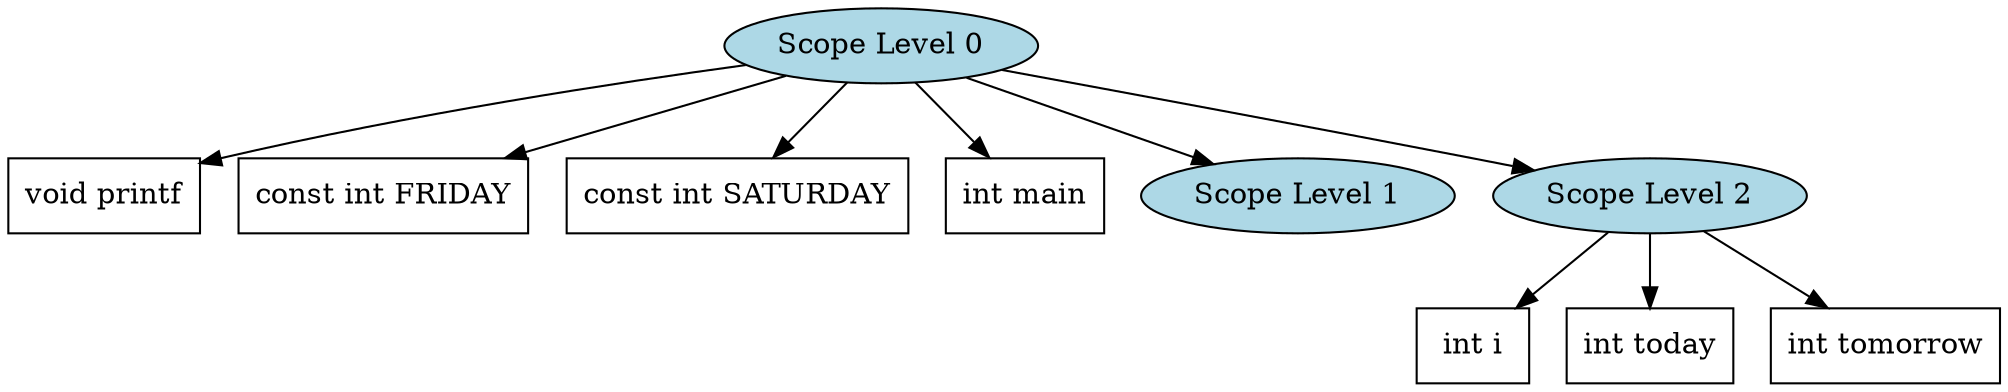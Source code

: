 digraph SymbolTable {
  node1 [label="Scope Level 0", style=filled, fillcolor=lightblue];
  node1 -> node1_printf [color=black];
  node1_printf [label="void printf", shape=box, style=filled, fillcolor=white];
  node1 -> node1_FRIDAY [color=black];
  node1_FRIDAY [label="const int FRIDAY", shape=box, style=filled, fillcolor=white];
  node1 -> node1_SATURDAY [color=black];
  node1_SATURDAY [label="const int SATURDAY", shape=box, style=filled, fillcolor=white];
  node1 -> node1_main [color=black];
  node1_main [label="int main", shape=box, style=filled, fillcolor=white];
  node2 [label="Scope Level 1", style=filled, fillcolor=lightblue];
  node1 -> node2;
  node3 [label="Scope Level 2", style=filled, fillcolor=lightblue];
  node1 -> node3;
  node3 -> node3_i [color=black];
  node3_i [label="int i", shape=box, style=filled, fillcolor=white];
  node3 -> node3_today [color=black];
  node3_today [label="int today", shape=box, style=filled, fillcolor=white];
  node3 -> node3_tomorrow [color=black];
  node3_tomorrow [label="int tomorrow", shape=box, style=filled, fillcolor=white];
}
